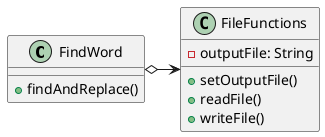 @startuml
'https://plantuml.com/class-diagram



 FindWord o-> FileFunctions


class FileFunctions {
    - outputFile: String

    + setOutputFile()
    + readFile()
    + writeFile()
}

class FindWord{
    + findAndReplace()
}

@enduml